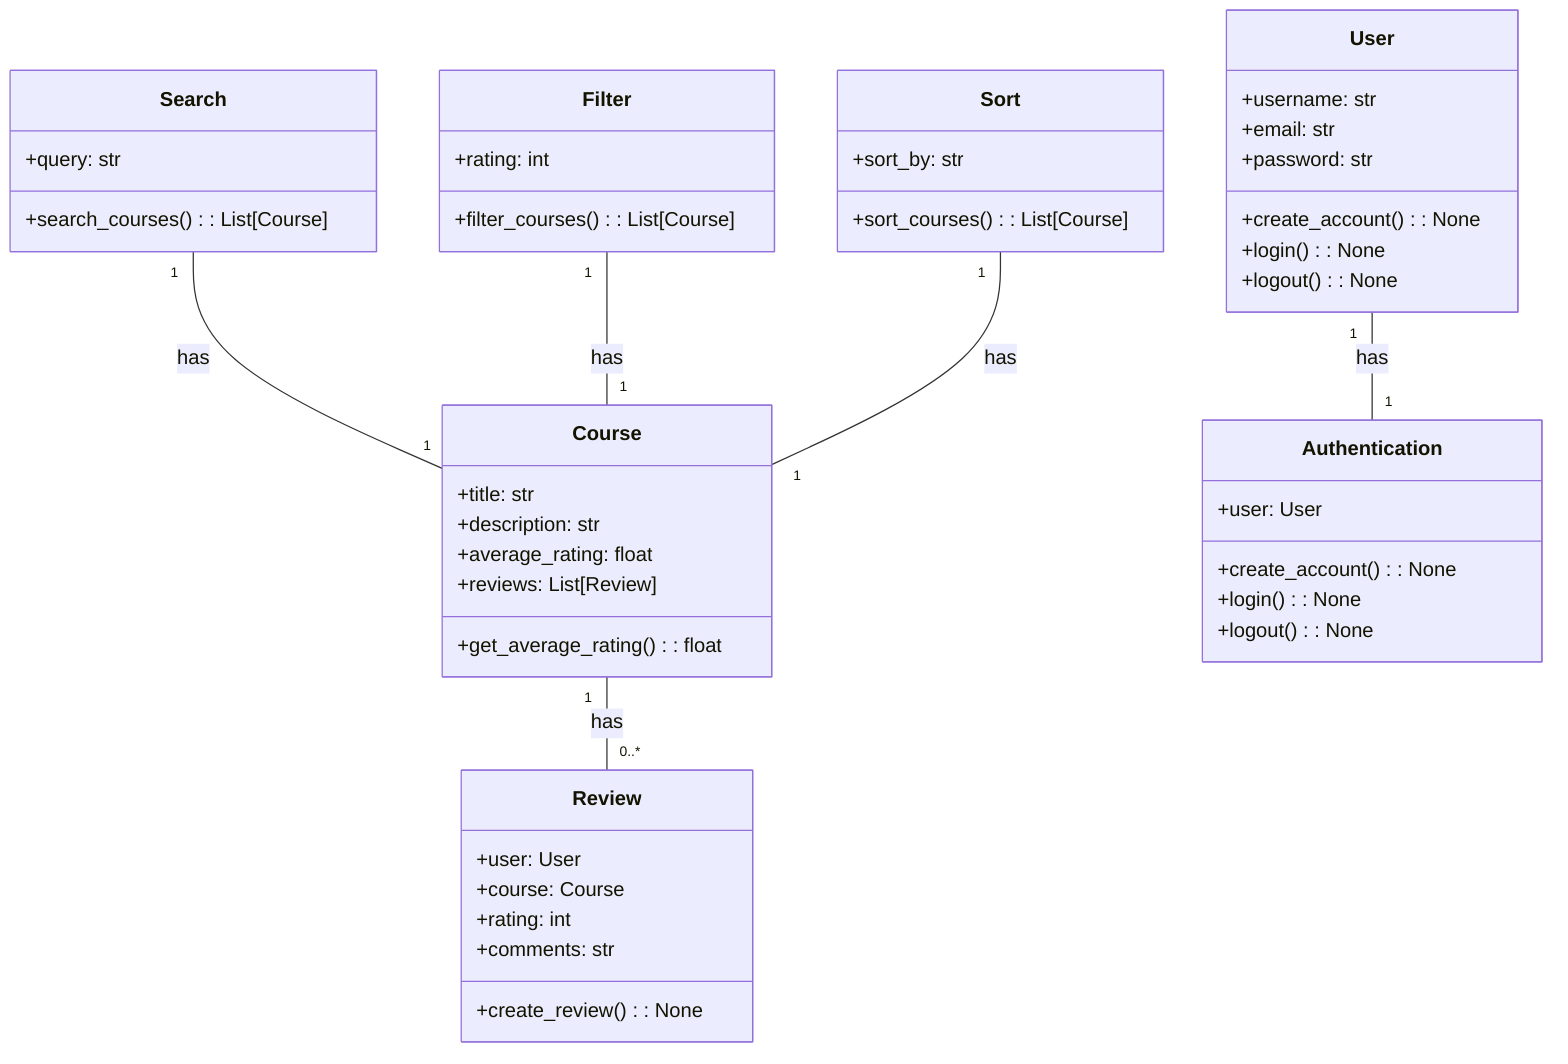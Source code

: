 classDiagram
    class User{
        +username: str
        +email: str
        +password: str
        +create_account(): None
        +login(): None
        +logout(): None
    }
    class Course{
        +title: str
        +description: str
        +average_rating: float
        +reviews: List[Review]
        +get_average_rating(): float
    }
    class Review{
        +user: User
        +course: Course
        +rating: int
        +comments: str
        +create_review(): None
    }
    class Search{
        +query: str
        +search_courses(): List[Course]
    }
    class Filter{
        +rating: int
        +filter_courses(): List[Course]
    }
    class Sort{
        +sort_by: str
        +sort_courses(): List[Course]
    }
    class Authentication{
        +user: User
        +create_account(): None
        +login(): None
        +logout(): None
    }
    User "1" -- "1" Authentication: has
    Course "1" -- "0..*" Review: has
    Search "1" -- "1" Course: has
    Filter "1" -- "1" Course: has
    Sort "1" -- "1" Course: has